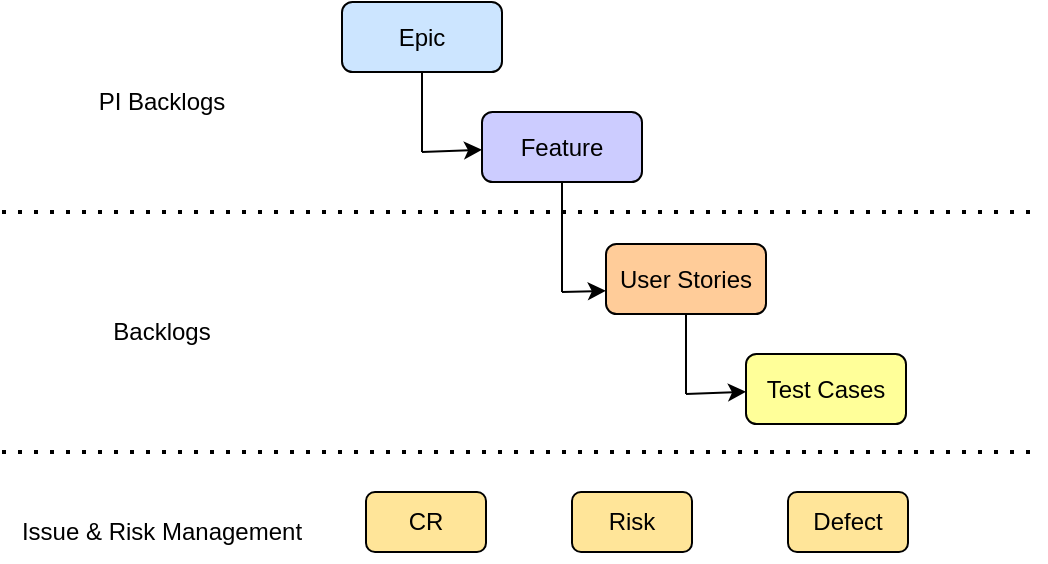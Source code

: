 <mxfile version="20.8.16" type="github">
  <diagram name="Page-1" id="ZTCbJt9S_ZoOV3ar86H1">
    <mxGraphModel dx="780" dy="412" grid="1" gridSize="10" guides="1" tooltips="1" connect="1" arrows="1" fold="1" page="1" pageScale="1" pageWidth="850" pageHeight="1100" math="0" shadow="0">
      <root>
        <mxCell id="0" />
        <mxCell id="1" parent="0" />
        <mxCell id="rz33jFPamCybTyYjZIxQ-1" value="" style="endArrow=none;dashed=1;html=1;dashPattern=1 3;strokeWidth=2;rounded=0;" edge="1" parent="1">
          <mxGeometry width="50" height="50" relative="1" as="geometry">
            <mxPoint x="120" y="240" as="sourcePoint" />
            <mxPoint x="640" y="240" as="targetPoint" />
          </mxGeometry>
        </mxCell>
        <mxCell id="rz33jFPamCybTyYjZIxQ-2" value="" style="endArrow=none;dashed=1;html=1;dashPattern=1 3;strokeWidth=2;rounded=0;" edge="1" parent="1">
          <mxGeometry width="50" height="50" relative="1" as="geometry">
            <mxPoint x="120" y="360" as="sourcePoint" />
            <mxPoint x="640" y="360" as="targetPoint" />
          </mxGeometry>
        </mxCell>
        <mxCell id="rz33jFPamCybTyYjZIxQ-3" value="Issue &amp;amp; Risk Management" style="text;html=1;strokeColor=none;fillColor=none;align=center;verticalAlign=middle;whiteSpace=wrap;rounded=0;" vertex="1" parent="1">
          <mxGeometry x="120" y="385" width="160" height="30" as="geometry" />
        </mxCell>
        <mxCell id="rz33jFPamCybTyYjZIxQ-4" value="Backlogs" style="text;html=1;strokeColor=none;fillColor=none;align=center;verticalAlign=middle;whiteSpace=wrap;rounded=0;" vertex="1" parent="1">
          <mxGeometry x="120" y="285" width="160" height="30" as="geometry" />
        </mxCell>
        <mxCell id="rz33jFPamCybTyYjZIxQ-5" value="PI Backlogs" style="text;html=1;strokeColor=none;fillColor=none;align=center;verticalAlign=middle;whiteSpace=wrap;rounded=0;" vertex="1" parent="1">
          <mxGeometry x="120" y="170" width="160" height="30" as="geometry" />
        </mxCell>
        <mxCell id="rz33jFPamCybTyYjZIxQ-12" value="Epic" style="rounded=1;whiteSpace=wrap;html=1;fillColor=#CCE5FF;" vertex="1" parent="1">
          <mxGeometry x="290" y="135" width="80" height="35" as="geometry" />
        </mxCell>
        <mxCell id="rz33jFPamCybTyYjZIxQ-13" value="Feature" style="rounded=1;whiteSpace=wrap;html=1;fillColor=#CCCCFF;" vertex="1" parent="1">
          <mxGeometry x="360" y="190" width="80" height="35" as="geometry" />
        </mxCell>
        <mxCell id="rz33jFPamCybTyYjZIxQ-14" value="" style="endArrow=none;html=1;rounded=0;entryX=0.5;entryY=1;entryDx=0;entryDy=0;" edge="1" parent="1" target="rz33jFPamCybTyYjZIxQ-12">
          <mxGeometry width="50" height="50" relative="1" as="geometry">
            <mxPoint x="330" y="210" as="sourcePoint" />
            <mxPoint x="490" y="150" as="targetPoint" />
          </mxGeometry>
        </mxCell>
        <mxCell id="rz33jFPamCybTyYjZIxQ-15" value="" style="endArrow=classic;html=1;rounded=0;" edge="1" parent="1" target="rz33jFPamCybTyYjZIxQ-13">
          <mxGeometry width="50" height="50" relative="1" as="geometry">
            <mxPoint x="330" y="210" as="sourcePoint" />
            <mxPoint x="490" y="150" as="targetPoint" />
          </mxGeometry>
        </mxCell>
        <mxCell id="rz33jFPamCybTyYjZIxQ-16" value="User Stories" style="rounded=1;whiteSpace=wrap;html=1;fillColor=#FFCC99;" vertex="1" parent="1">
          <mxGeometry x="422" y="256" width="80" height="35" as="geometry" />
        </mxCell>
        <mxCell id="rz33jFPamCybTyYjZIxQ-17" value="Test Cases" style="rounded=1;whiteSpace=wrap;html=1;fillColor=#FFFF99;" vertex="1" parent="1">
          <mxGeometry x="492" y="311" width="80" height="35" as="geometry" />
        </mxCell>
        <mxCell id="rz33jFPamCybTyYjZIxQ-18" value="" style="endArrow=none;html=1;rounded=0;entryX=0.5;entryY=1;entryDx=0;entryDy=0;" edge="1" parent="1" target="rz33jFPamCybTyYjZIxQ-16">
          <mxGeometry width="50" height="50" relative="1" as="geometry">
            <mxPoint x="462" y="331" as="sourcePoint" />
            <mxPoint x="622" y="271" as="targetPoint" />
          </mxGeometry>
        </mxCell>
        <mxCell id="rz33jFPamCybTyYjZIxQ-19" value="" style="endArrow=classic;html=1;rounded=0;" edge="1" parent="1" target="rz33jFPamCybTyYjZIxQ-17">
          <mxGeometry width="50" height="50" relative="1" as="geometry">
            <mxPoint x="462" y="331" as="sourcePoint" />
            <mxPoint x="622" y="271" as="targetPoint" />
          </mxGeometry>
        </mxCell>
        <mxCell id="rz33jFPamCybTyYjZIxQ-20" value="&lt;span style=&quot;&quot;&gt;CR&lt;/span&gt;" style="rounded=1;whiteSpace=wrap;html=1;fillColor=#FFE599;" vertex="1" parent="1">
          <mxGeometry x="302" y="380" width="60" height="30" as="geometry" />
        </mxCell>
        <mxCell id="rz33jFPamCybTyYjZIxQ-21" value="Risk" style="rounded=1;whiteSpace=wrap;html=1;fillColor=#FFE599;" vertex="1" parent="1">
          <mxGeometry x="405" y="380" width="60" height="30" as="geometry" />
        </mxCell>
        <mxCell id="rz33jFPamCybTyYjZIxQ-22" value="Defect" style="rounded=1;whiteSpace=wrap;html=1;fillColor=#FFE599;" vertex="1" parent="1">
          <mxGeometry x="513" y="380" width="60" height="30" as="geometry" />
        </mxCell>
        <mxCell id="rz33jFPamCybTyYjZIxQ-23" value="" style="endArrow=none;html=1;rounded=0;fontSize=12;entryX=0.5;entryY=1;entryDx=0;entryDy=0;" edge="1" parent="1" target="rz33jFPamCybTyYjZIxQ-13">
          <mxGeometry width="50" height="50" relative="1" as="geometry">
            <mxPoint x="400" y="280" as="sourcePoint" />
            <mxPoint x="450" y="230" as="targetPoint" />
          </mxGeometry>
        </mxCell>
        <mxCell id="rz33jFPamCybTyYjZIxQ-24" value="" style="endArrow=classic;html=1;rounded=0;fontSize=12;entryX=-0.001;entryY=0.669;entryDx=0;entryDy=0;entryPerimeter=0;" edge="1" parent="1" target="rz33jFPamCybTyYjZIxQ-16">
          <mxGeometry width="50" height="50" relative="1" as="geometry">
            <mxPoint x="400" y="280" as="sourcePoint" />
            <mxPoint x="470" y="240" as="targetPoint" />
          </mxGeometry>
        </mxCell>
      </root>
    </mxGraphModel>
  </diagram>
</mxfile>
